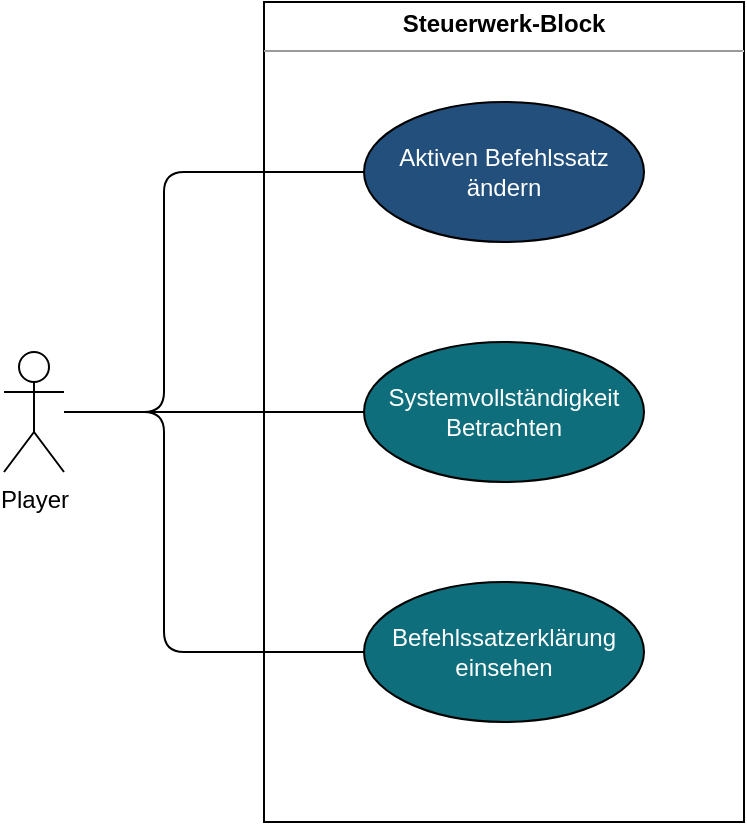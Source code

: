 <mxfile version="22.1.4" type="github">
  <diagram name="Seite-1" id="iX9Erlg4D91D7t5KcNKl">
    <mxGraphModel dx="1279" dy="531" grid="1" gridSize="10" guides="1" tooltips="1" connect="1" arrows="1" fold="1" page="1" pageScale="1" pageWidth="827" pageHeight="1169" math="0" shadow="0">
      <root>
        <mxCell id="0" />
        <mxCell id="1" parent="0" />
        <mxCell id="bFwOeTiSTafPXpueslh1-16" value="&lt;p style=&quot;margin: 0px ; margin-top: 4px ; text-align: center&quot;&gt;&lt;b&gt;Steuerwerk-Block&lt;/b&gt;&lt;/p&gt;&lt;hr size=&quot;1&quot;&gt;&lt;div style=&quot;height: 2px&quot;&gt;&lt;/div&gt;" style="verticalAlign=top;align=left;overflow=fill;fontSize=12;fontFamily=Helvetica;html=1;" parent="1" vertex="1">
          <mxGeometry x="130" width="240" height="410" as="geometry" />
        </mxCell>
        <mxCell id="gObcld0XbCdScdDtKKbo-1" style="edgeStyle=orthogonalEdgeStyle;shape=connector;rounded=1;orthogonalLoop=1;jettySize=auto;html=1;labelBackgroundColor=default;strokeColor=default;align=center;verticalAlign=middle;fontFamily=Helvetica;fontSize=11;fontColor=default;endArrow=none;endFill=0;" parent="1" source="bFwOeTiSTafPXpueslh1-22" target="bFwOeTiSTafPXpueslh1-24" edge="1">
          <mxGeometry relative="1" as="geometry">
            <Array as="points">
              <mxPoint x="80" y="205" />
              <mxPoint x="80" y="85" />
            </Array>
          </mxGeometry>
        </mxCell>
        <mxCell id="gObcld0XbCdScdDtKKbo-2" style="edgeStyle=orthogonalEdgeStyle;shape=connector;rounded=1;orthogonalLoop=1;jettySize=auto;html=1;labelBackgroundColor=default;strokeColor=default;align=center;verticalAlign=middle;fontFamily=Helvetica;fontSize=11;fontColor=default;endArrow=none;endFill=0;" parent="1" source="bFwOeTiSTafPXpueslh1-22" target="bFwOeTiSTafPXpueslh1-25" edge="1">
          <mxGeometry relative="1" as="geometry" />
        </mxCell>
        <mxCell id="gObcld0XbCdScdDtKKbo-3" style="edgeStyle=orthogonalEdgeStyle;shape=connector;rounded=1;orthogonalLoop=1;jettySize=auto;html=1;labelBackgroundColor=default;strokeColor=default;align=center;verticalAlign=middle;fontFamily=Helvetica;fontSize=11;fontColor=default;endArrow=none;endFill=0;" parent="1" source="bFwOeTiSTafPXpueslh1-22" target="bFwOeTiSTafPXpueslh1-27" edge="1">
          <mxGeometry relative="1" as="geometry">
            <Array as="points">
              <mxPoint x="80" y="205" />
              <mxPoint x="80" y="325" />
            </Array>
          </mxGeometry>
        </mxCell>
        <mxCell id="bFwOeTiSTafPXpueslh1-22" value="Player" style="shape=umlActor;verticalLabelPosition=bottom;labelBackgroundColor=#ffffff;verticalAlign=top;html=1;outlineConnect=0;" parent="1" vertex="1">
          <mxGeometry y="175" width="30" height="60" as="geometry" />
        </mxCell>
        <mxCell id="bFwOeTiSTafPXpueslh1-24" value="Aktiven Befehlssatz ändern" style="ellipse;whiteSpace=wrap;html=1;fillColor=#234f7c;fontColor=#FFFFFF;" parent="1" vertex="1">
          <mxGeometry x="180" y="50" width="140" height="70" as="geometry" />
        </mxCell>
        <mxCell id="bFwOeTiSTafPXpueslh1-25" value="Systemvollständigkeit&lt;br&gt;Betrachten" style="ellipse;whiteSpace=wrap;html=1;fillColor=#0E6E7C;fontColor=#FFFFFF;" parent="1" vertex="1">
          <mxGeometry x="180" y="170" width="140" height="70" as="geometry" />
        </mxCell>
        <mxCell id="bFwOeTiSTafPXpueslh1-27" value="Befehlssatzerklärung einsehen" style="ellipse;whiteSpace=wrap;html=1;fillColor=#0e6e7c;fontColor=#FFFFFF;" parent="1" vertex="1">
          <mxGeometry x="180" y="290" width="140" height="70" as="geometry" />
        </mxCell>
      </root>
    </mxGraphModel>
  </diagram>
</mxfile>
